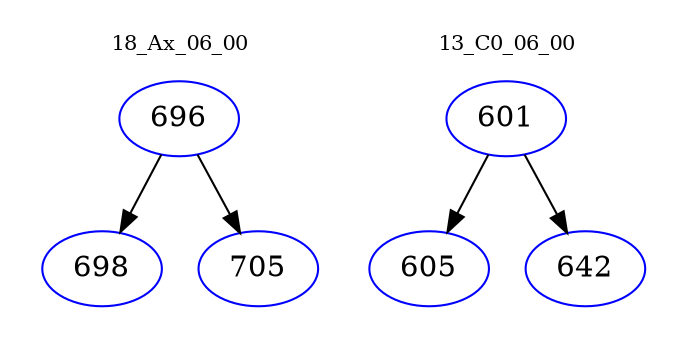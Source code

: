 digraph{
subgraph cluster_0 {
color = white
label = "18_Ax_06_00";
fontsize=10;
T0_696 [label="696", color="blue"]
T0_696 -> T0_698 [color="black"]
T0_698 [label="698", color="blue"]
T0_696 -> T0_705 [color="black"]
T0_705 [label="705", color="blue"]
}
subgraph cluster_1 {
color = white
label = "13_C0_06_00";
fontsize=10;
T1_601 [label="601", color="blue"]
T1_601 -> T1_605 [color="black"]
T1_605 [label="605", color="blue"]
T1_601 -> T1_642 [color="black"]
T1_642 [label="642", color="blue"]
}
}
